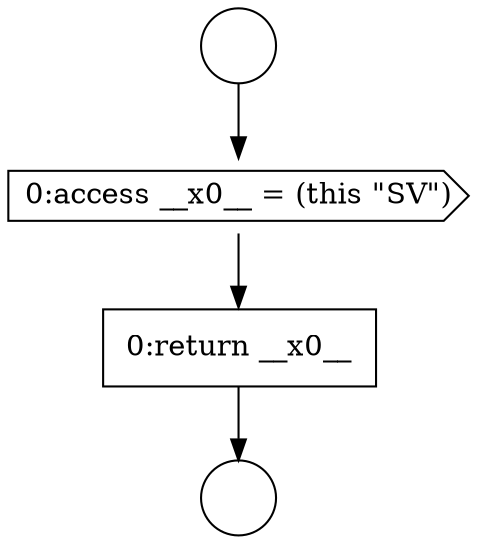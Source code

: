 digraph {
  node3633 [shape=circle label=" " color="black" fillcolor="white" style=filled]
  node3635 [shape=cds, label=<<font color="black">0:access __x0__ = (this &quot;SV&quot;)</font>> color="black" fillcolor="white" style=filled]
  node3636 [shape=none, margin=0, label=<<font color="black">
    <table border="0" cellborder="1" cellspacing="0" cellpadding="10">
      <tr><td align="left">0:return __x0__</td></tr>
    </table>
  </font>> color="black" fillcolor="white" style=filled]
  node3634 [shape=circle label=" " color="black" fillcolor="white" style=filled]
  node3633 -> node3635 [ color="black"]
  node3635 -> node3636 [ color="black"]
  node3636 -> node3634 [ color="black"]
}
